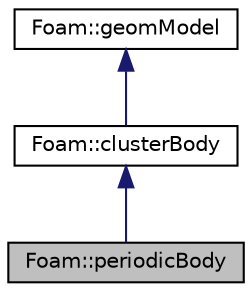 digraph "Foam::periodicBody"
{
 // LATEX_PDF_SIZE
  edge [fontname="Helvetica",fontsize="10",labelfontname="Helvetica",labelfontsize="10"];
  node [fontname="Helvetica",fontsize="10",shape=record];
  Node1 [label="Foam::periodicBody",height=0.2,width=0.4,color="black", fillcolor="grey75", style="filled", fontcolor="black",tooltip=" "];
  Node2 -> Node1 [dir="back",color="midnightblue",fontsize="10",style="solid"];
  Node2 [label="Foam::clusterBody",height=0.2,width=0.4,color="black", fillcolor="white", style="filled",URL="$classFoam_1_1clusterBody.html",tooltip=" "];
  Node3 -> Node2 [dir="back",color="midnightblue",fontsize="10",style="solid"];
  Node3 [label="Foam::geomModel",height=0.2,width=0.4,color="black", fillcolor="white", style="filled",URL="$classFoam_1_1geomModel.html",tooltip=" "];
}
